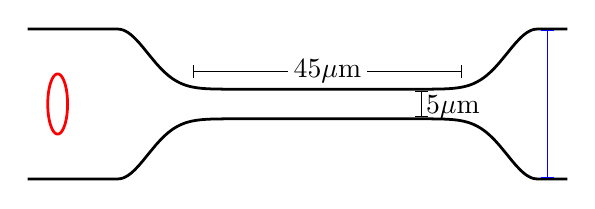 \begin{tikzpicture}[scale=1.0]

\begin{axis}[
  hide axis,
  axis equal image,
  xmin = -50,
  xmax = 40,
  ymin = -13,
  ymax = 13,
  xtick = \empty,
  ytick = \empty,
]


\addplot[black,line width=1pt] coordinates{
(1.0e+02,0.0e+00)
(1.0e+02,4.398e-01)
(1.0e+02,8.796e-01)
(1.0e+02,1.319e+00)
(1.0e+02,1.759e+00)
(1.0e+02,2.199e+00)
(1.0e+02,2.639e+00)
(1.0e+02,3.079e+00)
(1.0e+02,3.518e+00)
(10.0e+01,3.958e+00)
(10.0e+01,4.398e+00)
(9.999e+01,4.838e+00)
(9.999e+01,5.277e+00)
(9.998e+01,5.717e+00)
(9.996e+01,6.156e+00)
(9.992e+01,6.595e+00)
(9.987e+01,7.032e+00)
(9.98e+01,7.465e+00)
(9.968e+01,7.889e+00)
(9.952e+01,8.298e+00)
(9.931e+01,8.682e+00)
(9.904e+01,9.031e+00)
(9.873e+01,9.341e+00)
(9.838e+01,9.612e+00)
(9.801e+01,9.848e+00)
(9.762e+01,1.005e+01)
(9.722e+01,1.023e+01)
(9.681e+01,1.039e+01)
(9.64e+01,1.054e+01)
(9.598e+01,1.066e+01)
(9.555e+01,1.078e+01)
(9.512e+01,1.088e+01)
(9.469e+01,1.098e+01)
(9.426e+01,1.106e+01)
(9.383e+01,1.114e+01)
(9.34e+01,1.122e+01)
(9.296e+01,1.129e+01)
(9.253e+01,1.135e+01)
(9.209e+01,1.141e+01)
(9.166e+01,1.147e+01)
(9.122e+01,1.152e+01)
(9.078e+01,1.157e+01)
(9.034e+01,1.162e+01)
(8.991e+01,1.166e+01)
(8.947e+01,1.17e+01)
(8.903e+01,1.174e+01)
(8.859e+01,1.178e+01)
(8.816e+01,1.181e+01)
(8.772e+01,1.184e+01)
(8.728e+01,1.188e+01)
(8.684e+01,1.19e+01)
(8.64e+01,1.193e+01)
(8.596e+01,1.196e+01)
(8.552e+01,1.198e+01)
(8.508e+01,1.201e+01)
(8.464e+01,1.203e+01)
(8.42e+01,1.205e+01)
(8.377e+01,1.207e+01)
(8.332e+01,1.209e+01)
(8.289e+01,1.211e+01)
(8.245e+01,1.213e+01)
(8.201e+01,1.215e+01)
(8.157e+01,1.216e+01)
(8.113e+01,1.218e+01)
(8.069e+01,1.219e+01)
(8.025e+01,1.221e+01)
(7.981e+01,1.222e+01)
(7.937e+01,1.224e+01)
(7.893e+01,1.225e+01)
(7.849e+01,1.226e+01)
(7.805e+01,1.227e+01)
(7.761e+01,1.228e+01)
(7.717e+01,1.229e+01)
(7.673e+01,1.23e+01)
(7.629e+01,1.231e+01)
(7.585e+01,1.232e+01)
(7.541e+01,1.233e+01)
(7.497e+01,1.234e+01)
(7.453e+01,1.234e+01)
(7.409e+01,1.235e+01)
(7.365e+01,1.236e+01)
(7.321e+01,1.237e+01)
(7.277e+01,1.237e+01)
(7.234e+01,1.238e+01)
(7.189e+01,1.238e+01)
(7.146e+01,1.239e+01)
(7.102e+01,1.24e+01)
(7.058e+01,1.24e+01)
(7.014e+01,1.241e+01)
(6.97e+01,1.241e+01)
(6.926e+01,1.242e+01)
(6.882e+01,1.242e+01)
(6.838e+01,1.242e+01)
(6.794e+01,1.243e+01)
(6.75e+01,1.243e+01)
(6.706e+01,1.244e+01)
(6.662e+01,1.244e+01)
(6.618e+01,1.244e+01)
(6.574e+01,1.244e+01)
(6.53e+01,1.245e+01)
(6.486e+01,1.245e+01)
(6.442e+01,1.245e+01)
(6.398e+01,1.246e+01)
(6.354e+01,1.246e+01)
(6.31e+01,1.246e+01)
(6.266e+01,1.246e+01)
(6.222e+01,1.246e+01)
(6.178e+01,1.247e+01)
(6.134e+01,1.247e+01)
(6.09e+01,1.247e+01)
(6.046e+01,1.247e+01)
(6.002e+01,1.247e+01)
(5.958e+01,1.248e+01)
(5.914e+01,1.248e+01)
(5.87e+01,1.248e+01)
(5.826e+01,1.248e+01)
(5.782e+01,1.248e+01)
(5.738e+01,1.248e+01)
(5.694e+01,1.248e+01)
(5.65e+01,1.248e+01)
(5.606e+01,1.248e+01)
(5.562e+01,1.249e+01)
(5.518e+01,1.249e+01)
(5.474e+01,1.249e+01)
(5.43e+01,1.249e+01)
(5.386e+01,1.249e+01)
(5.343e+01,1.249e+01)
(5.298e+01,1.249e+01)
(5.255e+01,1.249e+01)
(5.21e+01,1.249e+01)
(5.167e+01,1.249e+01)
(5.123e+01,1.249e+01)
(5.079e+01,1.249e+01)
(5.035e+01,1.249e+01)
(4.991e+01,1.249e+01)
(4.947e+01,1.249e+01)
(4.903e+01,1.25e+01)
(4.859e+01,1.25e+01)
(4.815e+01,1.25e+01)
(4.771e+01,1.25e+01)
(4.727e+01,1.25e+01)
(4.683e+01,1.25e+01)
(4.639e+01,1.25e+01)
(4.595e+01,1.25e+01)
(4.551e+01,1.25e+01)
(4.507e+01,1.25e+01)
(4.463e+01,1.25e+01)
(4.419e+01,1.25e+01)
(4.375e+01,1.25e+01)
(4.331e+01,1.25e+01)
(4.287e+01,1.25e+01)
(4.243e+01,1.25e+01)
(4.199e+01,1.25e+01)
(4.155e+01,1.25e+01)
(4.111e+01,1.25e+01)
(4.067e+01,1.25e+01)
(4.023e+01,1.25e+01)
(3.979e+01,1.25e+01)
(3.935e+01,1.25e+01)
(3.891e+01,1.25e+01)
(3.847e+01,1.25e+01)
(3.803e+01,1.25e+01)
(3.759e+01,1.25e+01)
(3.715e+01,1.25e+01)
(3.671e+01,1.25e+01)
(3.627e+01,1.25e+01)
(3.583e+01,1.25e+01)
(3.539e+01,1.25e+01)
(3.495e+01,1.25e+01)
(3.452e+01,1.245e+01)
(3.409e+01,1.234e+01)
(3.369e+01,1.216e+01)
(3.331e+01,1.194e+01)
(3.295e+01,1.169e+01)
(3.261e+01,1.141e+01)
(3.228e+01,1.111e+01)
(3.197e+01,1.08e+01)
(3.167e+01,1.048e+01)
(3.137e+01,1.016e+01)
(3.109e+01,9.825e+00)
(3.08e+01,9.489e+00)
(3.052e+01,9.15e+00)
(3.025e+01,8.809e+00)
(2.997e+01,8.467e+00)
(2.969e+01,8.125e+00)
(2.941e+01,7.784e+00)
(2.913e+01,7.445e+00)
(2.885e+01,7.108e+00)
(2.857e+01,6.774e+00)
(2.827e+01,6.445e+00)
(2.798e+01,6.121e+00)
(2.767e+01,5.803e+00)
(2.736e+01,5.493e+00)
(2.704e+01,5.192e+00)
(2.671e+01,4.901e+00)
(2.637e+01,4.622e+00)
(2.602e+01,4.357e+00)
(2.566e+01,4.108e+00)
(2.528e+01,3.876e+00)
(2.49e+01,3.663e+00)
(2.45e+01,3.469e+00)
(2.41e+01,3.297e+00)
(2.369e+01,3.146e+00)
(2.327e+01,3.015e+00)
(2.284e+01,2.905e+00)
(2.241e+01,2.812e+00)
(2.198e+01,2.736e+00)
(2.154e+01,2.674e+00)
(2.111e+01,2.625e+00)
(2.067e+01,2.586e+00)
(2.023e+01,2.556e+00)
(1.979e+01,2.533e+00)
(1.935e+01,2.515e+00)
(1.891e+01,2.502e+00)
(1.847e+01,2.493e+00)
(1.803e+01,2.486e+00)
(1.759e+01,2.481e+00)
(1.715e+01,2.477e+00)
(1.671e+01,2.475e+00)
(1.627e+01,2.473e+00)
(1.583e+01,2.472e+00)
(1.539e+01,2.471e+00)
(1.495e+01,2.471e+00)
(1.451e+01,2.47e+00)
(1.407e+01,2.47e+00)
(1.363e+01,2.47e+00)
(1.319e+01,2.47e+00)
(1.275e+01,2.47e+00)
(1.231e+01,2.47e+00)
(1.187e+01,2.47e+00)
(1.143e+01,2.47e+00)
(1.099e+01,2.47e+00)
(1.056e+01,2.47e+00)
(1.012e+01,2.47e+00)
(9.675e+00,2.47e+00)
(9.235e+00,2.47e+00)
(8.796e+00,2.47e+00)
(8.356e+00,2.47e+00)
(7.916e+00,2.47e+00)
(7.476e+00,2.47e+00)
(7.037e+00,2.47e+00)
(6.597e+00,2.47e+00)
(6.157e+00,2.47e+00)
(5.717e+00,2.47e+00)
(5.277e+00,2.47e+00)
(4.838e+00,2.47e+00)
(4.398e+00,2.47e+00)
(3.958e+00,2.47e+00)
(3.518e+00,2.47e+00)
(3.079e+00,2.47e+00)
(2.639e+00,2.47e+00)
(2.199e+00,2.47e+00)
(1.759e+00,2.47e+00)
(1.319e+00,2.47e+00)
(8.796e-01,2.47e+00)
(4.398e-01,2.47e+00)
(-3.829e-14,2.47e+00)
(-4.398e-01,2.47e+00)
(-8.796e-01,2.47e+00)
(-1.319e+00,2.47e+00)
(-1.759e+00,2.47e+00)
(-2.199e+00,2.47e+00)
(-2.639e+00,2.47e+00)
(-3.079e+00,2.47e+00)
(-3.518e+00,2.47e+00)
(-3.958e+00,2.47e+00)
(-4.398e+00,2.47e+00)
(-4.838e+00,2.47e+00)
(-5.277e+00,2.47e+00)
(-5.717e+00,2.47e+00)
(-6.157e+00,2.47e+00)
(-6.597e+00,2.47e+00)
(-7.037e+00,2.47e+00)
(-7.476e+00,2.47e+00)
(-7.916e+00,2.47e+00)
(-8.356e+00,2.47e+00)
(-8.796e+00,2.47e+00)
(-9.235e+00,2.47e+00)
(-9.675e+00,2.47e+00)
(-1.012e+01,2.47e+00)
(-1.056e+01,2.47e+00)
(-1.099e+01,2.47e+00)
(-1.143e+01,2.47e+00)
(-1.187e+01,2.47e+00)
(-1.231e+01,2.47e+00)
(-1.275e+01,2.47e+00)
(-1.319e+01,2.47e+00)
(-1.363e+01,2.47e+00)
(-1.407e+01,2.47e+00)
(-1.451e+01,2.47e+00)
(-1.495e+01,2.471e+00)
(-1.539e+01,2.471e+00)
(-1.583e+01,2.472e+00)
(-1.627e+01,2.473e+00)
(-1.671e+01,2.475e+00)
(-1.715e+01,2.477e+00)
(-1.759e+01,2.481e+00)
(-1.803e+01,2.486e+00)
(-1.847e+01,2.493e+00)
(-1.891e+01,2.502e+00)
(-1.935e+01,2.515e+00)
(-1.979e+01,2.533e+00)
(-2.023e+01,2.556e+00)
(-2.067e+01,2.586e+00)
(-2.111e+01,2.625e+00)
(-2.154e+01,2.674e+00)
(-2.198e+01,2.736e+00)
(-2.241e+01,2.812e+00)
(-2.284e+01,2.905e+00)
(-2.327e+01,3.015e+00)
(-2.369e+01,3.146e+00)
(-2.41e+01,3.297e+00)
(-2.45e+01,3.469e+00)
(-2.49e+01,3.663e+00)
(-2.528e+01,3.876e+00)
(-2.566e+01,4.108e+00)
(-2.602e+01,4.357e+00)
(-2.637e+01,4.622e+00)
(-2.671e+01,4.901e+00)
(-2.704e+01,5.192e+00)
(-2.736e+01,5.493e+00)
(-2.767e+01,5.803e+00)
(-2.798e+01,6.121e+00)
(-2.827e+01,6.445e+00)
(-2.857e+01,6.774e+00)
(-2.885e+01,7.108e+00)
(-2.913e+01,7.445e+00)
(-2.941e+01,7.784e+00)
(-2.969e+01,8.125e+00)
(-2.997e+01,8.467e+00)
(-3.025e+01,8.809e+00)
(-3.052e+01,9.15e+00)
(-3.08e+01,9.489e+00)
(-3.109e+01,9.825e+00)
(-3.137e+01,1.016e+01)
(-3.167e+01,1.048e+01)
(-3.197e+01,1.08e+01)
(-3.228e+01,1.111e+01)
(-3.261e+01,1.141e+01)
(-3.295e+01,1.169e+01)
(-3.331e+01,1.194e+01)
(-3.369e+01,1.216e+01)
(-3.409e+01,1.234e+01)
(-3.452e+01,1.245e+01)
(-3.495e+01,1.25e+01)
(-3.539e+01,1.25e+01)
(-3.583e+01,1.25e+01)
(-3.627e+01,1.25e+01)
(-3.671e+01,1.25e+01)
(-3.715e+01,1.25e+01)
(-3.759e+01,1.25e+01)
(-3.803e+01,1.25e+01)
(-3.847e+01,1.25e+01)
(-3.891e+01,1.25e+01)
(-3.935e+01,1.25e+01)
(-3.979e+01,1.25e+01)
(-4.023e+01,1.25e+01)
(-4.067e+01,1.25e+01)
(-4.111e+01,1.25e+01)
(-4.155e+01,1.25e+01)
(-4.199e+01,1.25e+01)
(-4.243e+01,1.25e+01)
(-4.287e+01,1.25e+01)
(-4.331e+01,1.25e+01)
(-4.375e+01,1.25e+01)
(-4.419e+01,1.25e+01)
(-4.463e+01,1.25e+01)
(-4.507e+01,1.25e+01)
(-4.551e+01,1.25e+01)
(-4.595e+01,1.25e+01)
(-4.639e+01,1.25e+01)
(-4.683e+01,1.25e+01)
(-4.727e+01,1.25e+01)
(-4.771e+01,1.25e+01)
(-4.815e+01,1.25e+01)
(-4.859e+01,1.25e+01)
(-4.903e+01,1.25e+01)
(-4.947e+01,1.249e+01)
(-4.991e+01,1.249e+01)
(-5.035e+01,1.249e+01)
(-5.079e+01,1.249e+01)
(-5.123e+01,1.249e+01)
(-5.167e+01,1.249e+01)
(-5.21e+01,1.249e+01)
(-5.255e+01,1.249e+01)
(-5.298e+01,1.249e+01)
(-5.343e+01,1.249e+01)
(-5.386e+01,1.249e+01)
(-5.43e+01,1.249e+01)
(-5.474e+01,1.249e+01)
(-5.518e+01,1.249e+01)
(-5.562e+01,1.249e+01)
(-5.606e+01,1.248e+01)
(-5.65e+01,1.248e+01)
(-5.694e+01,1.248e+01)
(-5.738e+01,1.248e+01)
(-5.782e+01,1.248e+01)
(-5.826e+01,1.248e+01)
(-5.87e+01,1.248e+01)
(-5.914e+01,1.248e+01)
(-5.958e+01,1.248e+01)
(-6.002e+01,1.247e+01)
(-6.046e+01,1.247e+01)
(-6.09e+01,1.247e+01)
(-6.134e+01,1.247e+01)
(-6.178e+01,1.247e+01)
(-6.222e+01,1.246e+01)
(-6.266e+01,1.246e+01)
(-6.31e+01,1.246e+01)
(-6.354e+01,1.246e+01)
(-6.398e+01,1.246e+01)
(-6.442e+01,1.245e+01)
(-6.486e+01,1.245e+01)
(-6.53e+01,1.245e+01)
(-6.574e+01,1.244e+01)
(-6.618e+01,1.244e+01)
(-6.662e+01,1.244e+01)
(-6.706e+01,1.244e+01)
(-6.75e+01,1.243e+01)
(-6.794e+01,1.243e+01)
(-6.838e+01,1.242e+01)
(-6.882e+01,1.242e+01)
(-6.926e+01,1.242e+01)
(-6.97e+01,1.241e+01)
(-7.014e+01,1.241e+01)
(-7.058e+01,1.24e+01)
(-7.102e+01,1.24e+01)
(-7.146e+01,1.239e+01)
(-7.189e+01,1.238e+01)
(-7.234e+01,1.238e+01)
(-7.277e+01,1.237e+01)
(-7.321e+01,1.237e+01)
(-7.365e+01,1.236e+01)
(-7.409e+01,1.235e+01)
(-7.453e+01,1.234e+01)
(-7.497e+01,1.234e+01)
(-7.541e+01,1.233e+01)
(-7.585e+01,1.232e+01)
(-7.629e+01,1.231e+01)
(-7.673e+01,1.23e+01)
(-7.717e+01,1.229e+01)
(-7.761e+01,1.228e+01)
(-7.805e+01,1.227e+01)
(-7.849e+01,1.226e+01)
(-7.893e+01,1.225e+01)
(-7.937e+01,1.224e+01)
(-7.981e+01,1.222e+01)
(-8.025e+01,1.221e+01)
(-8.069e+01,1.219e+01)
(-8.113e+01,1.218e+01)
(-8.157e+01,1.216e+01)
(-8.201e+01,1.215e+01)
(-8.245e+01,1.213e+01)
(-8.289e+01,1.211e+01)
(-8.332e+01,1.209e+01)
(-8.377e+01,1.207e+01)
(-8.42e+01,1.205e+01)
(-8.464e+01,1.203e+01)
(-8.508e+01,1.201e+01)
(-8.552e+01,1.198e+01)
(-8.596e+01,1.196e+01)
(-8.64e+01,1.193e+01)
(-8.684e+01,1.19e+01)
(-8.728e+01,1.188e+01)
(-8.772e+01,1.184e+01)
(-8.816e+01,1.181e+01)
(-8.859e+01,1.178e+01)
(-8.903e+01,1.174e+01)
(-8.947e+01,1.17e+01)
(-8.991e+01,1.166e+01)
(-9.034e+01,1.162e+01)
(-9.078e+01,1.157e+01)
(-9.122e+01,1.152e+01)
(-9.166e+01,1.147e+01)
(-9.209e+01,1.141e+01)
(-9.253e+01,1.135e+01)
(-9.296e+01,1.129e+01)
(-9.34e+01,1.122e+01)
(-9.383e+01,1.114e+01)
(-9.426e+01,1.106e+01)
(-9.469e+01,1.098e+01)
(-9.512e+01,1.088e+01)
(-9.555e+01,1.078e+01)
(-9.598e+01,1.066e+01)
(-9.64e+01,1.054e+01)
(-9.681e+01,1.039e+01)
(-9.722e+01,1.023e+01)
(-9.762e+01,1.005e+01)
(-9.801e+01,9.848e+00)
(-9.838e+01,9.612e+00)
(-9.873e+01,9.341e+00)
(-9.904e+01,9.031e+00)
(-9.931e+01,8.682e+00)
(-9.952e+01,8.298e+00)
(-9.968e+01,7.889e+00)
(-9.98e+01,7.465e+00)
(-9.987e+01,7.032e+00)
(-9.992e+01,6.595e+00)
(-9.996e+01,6.156e+00)
(-9.998e+01,5.717e+00)
(-9.999e+01,5.277e+00)
(-9.999e+01,4.838e+00)
(-10.0e+01,4.398e+00)
(-10.0e+01,3.958e+00)
(-1.0e+02,3.518e+00)
(-1.0e+02,3.079e+00)
(-1.0e+02,2.639e+00)
(-1.0e+02,2.199e+00)
(-1.0e+02,1.759e+00)
(-1.0e+02,1.319e+00)
(-1.0e+02,8.796e-01)
(-1.0e+02,4.398e-01)
(-1.0e+02,-4.02e-15)
(-1.0e+02,-4.398e-01)
(-1.0e+02,-8.796e-01)
(-1.0e+02,-1.319e+00)
(-1.0e+02,-1.759e+00)
(-1.0e+02,-2.199e+00)
(-1.0e+02,-2.639e+00)
(-1.0e+02,-3.079e+00)
(-1.0e+02,-3.518e+00)
(-10.0e+01,-3.958e+00)
(-10.0e+01,-4.398e+00)
(-9.999e+01,-4.838e+00)
(-9.999e+01,-5.277e+00)
(-9.998e+01,-5.717e+00)
(-9.996e+01,-6.156e+00)
(-9.992e+01,-6.595e+00)
(-9.987e+01,-7.032e+00)
(-9.98e+01,-7.465e+00)
(-9.968e+01,-7.889e+00)
(-9.952e+01,-8.298e+00)
(-9.931e+01,-8.682e+00)
(-9.904e+01,-9.031e+00)
(-9.873e+01,-9.341e+00)
(-9.838e+01,-9.612e+00)
(-9.801e+01,-9.848e+00)
(-9.762e+01,-1.005e+01)
(-9.722e+01,-1.023e+01)
(-9.681e+01,-1.039e+01)
(-9.64e+01,-1.054e+01)
(-9.598e+01,-1.066e+01)
(-9.555e+01,-1.078e+01)
(-9.512e+01,-1.088e+01)
(-9.469e+01,-1.098e+01)
(-9.426e+01,-1.106e+01)
(-9.383e+01,-1.114e+01)
(-9.34e+01,-1.122e+01)
(-9.296e+01,-1.129e+01)
(-9.253e+01,-1.135e+01)
(-9.209e+01,-1.141e+01)
(-9.166e+01,-1.147e+01)
(-9.122e+01,-1.152e+01)
(-9.078e+01,-1.157e+01)
(-9.034e+01,-1.162e+01)
(-8.991e+01,-1.166e+01)
(-8.947e+01,-1.17e+01)
(-8.903e+01,-1.174e+01)
(-8.859e+01,-1.178e+01)
(-8.816e+01,-1.181e+01)
(-8.772e+01,-1.184e+01)
(-8.728e+01,-1.188e+01)
(-8.684e+01,-1.19e+01)
(-8.64e+01,-1.193e+01)
(-8.596e+01,-1.196e+01)
(-8.552e+01,-1.198e+01)
(-8.508e+01,-1.201e+01)
(-8.464e+01,-1.203e+01)
(-8.42e+01,-1.205e+01)
(-8.377e+01,-1.207e+01)
(-8.332e+01,-1.209e+01)
(-8.289e+01,-1.211e+01)
(-8.245e+01,-1.213e+01)
(-8.201e+01,-1.215e+01)
(-8.157e+01,-1.216e+01)
(-8.113e+01,-1.218e+01)
(-8.069e+01,-1.219e+01)
(-8.025e+01,-1.221e+01)
(-7.981e+01,-1.222e+01)
(-7.937e+01,-1.224e+01)
(-7.893e+01,-1.225e+01)
(-7.849e+01,-1.226e+01)
(-7.805e+01,-1.227e+01)
(-7.761e+01,-1.228e+01)
(-7.717e+01,-1.229e+01)
(-7.673e+01,-1.23e+01)
(-7.629e+01,-1.231e+01)
(-7.585e+01,-1.232e+01)
(-7.541e+01,-1.233e+01)
(-7.497e+01,-1.234e+01)
(-7.453e+01,-1.234e+01)
(-7.409e+01,-1.235e+01)
(-7.365e+01,-1.236e+01)
(-7.321e+01,-1.237e+01)
(-7.277e+01,-1.237e+01)
(-7.234e+01,-1.238e+01)
(-7.189e+01,-1.238e+01)
(-7.146e+01,-1.239e+01)
(-7.102e+01,-1.24e+01)
(-7.058e+01,-1.24e+01)
(-7.014e+01,-1.241e+01)
(-6.97e+01,-1.241e+01)
(-6.926e+01,-1.242e+01)
(-6.882e+01,-1.242e+01)
(-6.838e+01,-1.242e+01)
(-6.794e+01,-1.243e+01)
(-6.75e+01,-1.243e+01)
(-6.706e+01,-1.244e+01)
(-6.662e+01,-1.244e+01)
(-6.618e+01,-1.244e+01)
(-6.574e+01,-1.244e+01)
(-6.53e+01,-1.245e+01)
(-6.486e+01,-1.245e+01)
(-6.442e+01,-1.245e+01)
(-6.398e+01,-1.246e+01)
(-6.354e+01,-1.246e+01)
(-6.31e+01,-1.246e+01)
(-6.266e+01,-1.246e+01)
(-6.222e+01,-1.246e+01)
(-6.178e+01,-1.247e+01)
(-6.134e+01,-1.247e+01)
(-6.09e+01,-1.247e+01)
(-6.046e+01,-1.247e+01)
(-6.002e+01,-1.247e+01)
(-5.958e+01,-1.248e+01)
(-5.914e+01,-1.248e+01)
(-5.87e+01,-1.248e+01)
(-5.826e+01,-1.248e+01)
(-5.782e+01,-1.248e+01)
(-5.738e+01,-1.248e+01)
(-5.694e+01,-1.248e+01)
(-5.65e+01,-1.248e+01)
(-5.606e+01,-1.248e+01)
(-5.562e+01,-1.249e+01)
(-5.518e+01,-1.249e+01)
(-5.474e+01,-1.249e+01)
(-5.43e+01,-1.249e+01)
(-5.386e+01,-1.249e+01)
(-5.343e+01,-1.249e+01)
(-5.298e+01,-1.249e+01)
(-5.255e+01,-1.249e+01)
(-5.21e+01,-1.249e+01)
(-5.167e+01,-1.249e+01)
(-5.123e+01,-1.249e+01)
(-5.079e+01,-1.249e+01)
(-5.035e+01,-1.249e+01)
(-4.991e+01,-1.249e+01)
(-4.947e+01,-1.249e+01)
(-4.903e+01,-1.25e+01)
(-4.859e+01,-1.25e+01)
(-4.815e+01,-1.25e+01)
(-4.771e+01,-1.25e+01)
(-4.727e+01,-1.25e+01)
(-4.683e+01,-1.25e+01)
(-4.639e+01,-1.25e+01)
(-4.595e+01,-1.25e+01)
(-4.551e+01,-1.25e+01)
(-4.507e+01,-1.25e+01)
(-4.463e+01,-1.25e+01)
(-4.419e+01,-1.25e+01)
(-4.375e+01,-1.25e+01)
(-4.331e+01,-1.25e+01)
(-4.287e+01,-1.25e+01)
(-4.243e+01,-1.25e+01)
(-4.199e+01,-1.25e+01)
(-4.155e+01,-1.25e+01)
(-4.111e+01,-1.25e+01)
(-4.067e+01,-1.25e+01)
(-4.023e+01,-1.25e+01)
(-3.979e+01,-1.25e+01)
(-3.935e+01,-1.25e+01)
(-3.891e+01,-1.25e+01)
(-3.847e+01,-1.25e+01)
(-3.803e+01,-1.25e+01)
(-3.759e+01,-1.25e+01)
(-3.715e+01,-1.25e+01)
(-3.671e+01,-1.25e+01)
(-3.627e+01,-1.25e+01)
(-3.583e+01,-1.25e+01)
(-3.539e+01,-1.25e+01)
(-3.495e+01,-1.25e+01)
(-3.452e+01,-1.245e+01)
(-3.409e+01,-1.234e+01)
(-3.369e+01,-1.216e+01)
(-3.331e+01,-1.194e+01)
(-3.295e+01,-1.169e+01)
(-3.261e+01,-1.141e+01)
(-3.228e+01,-1.111e+01)
(-3.197e+01,-1.08e+01)
(-3.167e+01,-1.048e+01)
(-3.137e+01,-1.016e+01)
(-3.109e+01,-9.825e+00)
(-3.08e+01,-9.489e+00)
(-3.052e+01,-9.15e+00)
(-3.025e+01,-8.809e+00)
(-2.997e+01,-8.467e+00)
(-2.969e+01,-8.125e+00)
(-2.941e+01,-7.784e+00)
(-2.913e+01,-7.445e+00)
(-2.885e+01,-7.108e+00)
(-2.857e+01,-6.774e+00)
(-2.827e+01,-6.445e+00)
(-2.798e+01,-6.121e+00)
(-2.767e+01,-5.803e+00)
(-2.736e+01,-5.493e+00)
(-2.704e+01,-5.192e+00)
(-2.671e+01,-4.901e+00)
(-2.637e+01,-4.622e+00)
(-2.602e+01,-4.357e+00)
(-2.566e+01,-4.108e+00)
(-2.528e+01,-3.876e+00)
(-2.49e+01,-3.663e+00)
(-2.45e+01,-3.469e+00)
(-2.41e+01,-3.297e+00)
(-2.369e+01,-3.146e+00)
(-2.327e+01,-3.015e+00)
(-2.284e+01,-2.905e+00)
(-2.241e+01,-2.812e+00)
(-2.198e+01,-2.736e+00)
(-2.154e+01,-2.674e+00)
(-2.111e+01,-2.625e+00)
(-2.067e+01,-2.586e+00)
(-2.023e+01,-2.556e+00)
(-1.979e+01,-2.533e+00)
(-1.935e+01,-2.515e+00)
(-1.891e+01,-2.502e+00)
(-1.847e+01,-2.493e+00)
(-1.803e+01,-2.486e+00)
(-1.759e+01,-2.481e+00)
(-1.715e+01,-2.477e+00)
(-1.671e+01,-2.475e+00)
(-1.627e+01,-2.473e+00)
(-1.583e+01,-2.472e+00)
(-1.539e+01,-2.471e+00)
(-1.495e+01,-2.471e+00)
(-1.451e+01,-2.47e+00)
(-1.407e+01,-2.47e+00)
(-1.363e+01,-2.47e+00)
(-1.319e+01,-2.47e+00)
(-1.275e+01,-2.47e+00)
(-1.231e+01,-2.47e+00)
(-1.187e+01,-2.47e+00)
(-1.143e+01,-2.47e+00)
(-1.099e+01,-2.47e+00)
(-1.056e+01,-2.47e+00)
(-1.012e+01,-2.47e+00)
(-9.675e+00,-2.47e+00)
(-9.235e+00,-2.47e+00)
(-8.796e+00,-2.47e+00)
(-8.356e+00,-2.47e+00)
(-7.916e+00,-2.47e+00)
(-7.476e+00,-2.47e+00)
(-7.037e+00,-2.47e+00)
(-6.597e+00,-2.47e+00)
(-6.157e+00,-2.47e+00)
(-5.717e+00,-2.47e+00)
(-5.277e+00,-2.47e+00)
(-4.838e+00,-2.47e+00)
(-4.398e+00,-2.47e+00)
(-3.958e+00,-2.47e+00)
(-3.518e+00,-2.47e+00)
(-3.079e+00,-2.47e+00)
(-2.639e+00,-2.47e+00)
(-2.199e+00,-2.47e+00)
(-1.759e+00,-2.47e+00)
(-1.319e+00,-2.47e+00)
(-8.796e-01,-2.47e+00)
(-4.398e-01,-2.47e+00)
(7.045e-14,-2.47e+00)
(4.398e-01,-2.47e+00)
(8.796e-01,-2.47e+00)
(1.319e+00,-2.47e+00)
(1.759e+00,-2.47e+00)
(2.199e+00,-2.47e+00)
(2.639e+00,-2.47e+00)
(3.079e+00,-2.47e+00)
(3.518e+00,-2.47e+00)
(3.958e+00,-2.47e+00)
(4.398e+00,-2.47e+00)
(4.838e+00,-2.47e+00)
(5.277e+00,-2.47e+00)
(5.717e+00,-2.47e+00)
(6.157e+00,-2.47e+00)
(6.597e+00,-2.47e+00)
(7.037e+00,-2.47e+00)
(7.476e+00,-2.47e+00)
(7.916e+00,-2.47e+00)
(8.356e+00,-2.47e+00)
(8.796e+00,-2.47e+00)
(9.235e+00,-2.47e+00)
(9.675e+00,-2.47e+00)
(1.012e+01,-2.47e+00)
(1.056e+01,-2.47e+00)
(1.099e+01,-2.47e+00)
(1.143e+01,-2.47e+00)
(1.187e+01,-2.47e+00)
(1.231e+01,-2.47e+00)
(1.275e+01,-2.47e+00)
(1.319e+01,-2.47e+00)
(1.363e+01,-2.47e+00)
(1.407e+01,-2.47e+00)
(1.451e+01,-2.47e+00)
(1.495e+01,-2.471e+00)
(1.539e+01,-2.471e+00)
(1.583e+01,-2.472e+00)
(1.627e+01,-2.473e+00)
(1.671e+01,-2.475e+00)
(1.715e+01,-2.477e+00)
(1.759e+01,-2.481e+00)
(1.803e+01,-2.486e+00)
(1.847e+01,-2.493e+00)
(1.891e+01,-2.502e+00)
(1.935e+01,-2.515e+00)
(1.979e+01,-2.533e+00)
(2.023e+01,-2.556e+00)
(2.067e+01,-2.586e+00)
(2.111e+01,-2.625e+00)
(2.154e+01,-2.674e+00)
(2.198e+01,-2.736e+00)
(2.241e+01,-2.812e+00)
(2.284e+01,-2.905e+00)
(2.327e+01,-3.015e+00)
(2.369e+01,-3.146e+00)
(2.41e+01,-3.297e+00)
(2.45e+01,-3.469e+00)
(2.49e+01,-3.663e+00)
(2.528e+01,-3.876e+00)
(2.566e+01,-4.108e+00)
(2.602e+01,-4.357e+00)
(2.637e+01,-4.622e+00)
(2.671e+01,-4.901e+00)
(2.704e+01,-5.192e+00)
(2.736e+01,-5.493e+00)
(2.767e+01,-5.803e+00)
(2.798e+01,-6.121e+00)
(2.827e+01,-6.445e+00)
(2.857e+01,-6.774e+00)
(2.885e+01,-7.108e+00)
(2.913e+01,-7.445e+00)
(2.941e+01,-7.784e+00)
(2.969e+01,-8.125e+00)
(2.997e+01,-8.467e+00)
(3.025e+01,-8.809e+00)
(3.052e+01,-9.15e+00)
(3.08e+01,-9.489e+00)
(3.109e+01,-9.825e+00)
(3.137e+01,-1.016e+01)
(3.167e+01,-1.048e+01)
(3.197e+01,-1.08e+01)
(3.228e+01,-1.111e+01)
(3.261e+01,-1.141e+01)
(3.295e+01,-1.169e+01)
(3.331e+01,-1.194e+01)
(3.369e+01,-1.216e+01)
(3.409e+01,-1.234e+01)
(3.452e+01,-1.245e+01)
(3.495e+01,-1.25e+01)
(3.539e+01,-1.25e+01)
(3.583e+01,-1.25e+01)
(3.627e+01,-1.25e+01)
(3.671e+01,-1.25e+01)
(3.715e+01,-1.25e+01)
(3.759e+01,-1.25e+01)
(3.803e+01,-1.25e+01)
(3.847e+01,-1.25e+01)
(3.891e+01,-1.25e+01)
(3.935e+01,-1.25e+01)
(3.979e+01,-1.25e+01)
(4.023e+01,-1.25e+01)
(4.067e+01,-1.25e+01)
(4.111e+01,-1.25e+01)
(4.155e+01,-1.25e+01)
(4.199e+01,-1.25e+01)
(4.243e+01,-1.25e+01)
(4.287e+01,-1.25e+01)
(4.331e+01,-1.25e+01)
(4.375e+01,-1.25e+01)
(4.419e+01,-1.25e+01)
(4.463e+01,-1.25e+01)
(4.507e+01,-1.25e+01)
(4.551e+01,-1.25e+01)
(4.595e+01,-1.25e+01)
(4.639e+01,-1.25e+01)
(4.683e+01,-1.25e+01)
(4.727e+01,-1.25e+01)
(4.771e+01,-1.25e+01)
(4.815e+01,-1.25e+01)
(4.859e+01,-1.25e+01)
(4.903e+01,-1.25e+01)
(4.947e+01,-1.249e+01)
(4.991e+01,-1.249e+01)
(5.035e+01,-1.249e+01)
(5.079e+01,-1.249e+01)
(5.123e+01,-1.249e+01)
(5.167e+01,-1.249e+01)
(5.21e+01,-1.249e+01)
(5.255e+01,-1.249e+01)
(5.298e+01,-1.249e+01)
(5.343e+01,-1.249e+01)
(5.386e+01,-1.249e+01)
(5.43e+01,-1.249e+01)
(5.474e+01,-1.249e+01)
(5.518e+01,-1.249e+01)
(5.562e+01,-1.249e+01)
(5.606e+01,-1.248e+01)
(5.65e+01,-1.248e+01)
(5.694e+01,-1.248e+01)
(5.738e+01,-1.248e+01)
(5.782e+01,-1.248e+01)
(5.826e+01,-1.248e+01)
(5.87e+01,-1.248e+01)
(5.914e+01,-1.248e+01)
(5.958e+01,-1.248e+01)
(6.002e+01,-1.247e+01)
(6.046e+01,-1.247e+01)
(6.09e+01,-1.247e+01)
(6.134e+01,-1.247e+01)
(6.178e+01,-1.247e+01)
(6.222e+01,-1.246e+01)
(6.266e+01,-1.246e+01)
(6.31e+01,-1.246e+01)
(6.354e+01,-1.246e+01)
(6.398e+01,-1.246e+01)
(6.442e+01,-1.245e+01)
(6.486e+01,-1.245e+01)
(6.53e+01,-1.245e+01)
(6.574e+01,-1.244e+01)
(6.618e+01,-1.244e+01)
(6.662e+01,-1.244e+01)
(6.706e+01,-1.244e+01)
(6.75e+01,-1.243e+01)
(6.794e+01,-1.243e+01)
(6.838e+01,-1.242e+01)
(6.882e+01,-1.242e+01)
(6.926e+01,-1.242e+01)
(6.97e+01,-1.241e+01)
(7.014e+01,-1.241e+01)
(7.058e+01,-1.24e+01)
(7.102e+01,-1.24e+01)
(7.146e+01,-1.239e+01)
(7.189e+01,-1.238e+01)
(7.234e+01,-1.238e+01)
(7.277e+01,-1.237e+01)
(7.321e+01,-1.237e+01)
(7.365e+01,-1.236e+01)
(7.409e+01,-1.235e+01)
(7.453e+01,-1.234e+01)
(7.497e+01,-1.234e+01)
(7.541e+01,-1.233e+01)
(7.585e+01,-1.232e+01)
(7.629e+01,-1.231e+01)
(7.673e+01,-1.23e+01)
(7.717e+01,-1.229e+01)
(7.761e+01,-1.228e+01)
(7.805e+01,-1.227e+01)
(7.849e+01,-1.226e+01)
(7.893e+01,-1.225e+01)
(7.937e+01,-1.224e+01)
(7.981e+01,-1.222e+01)
(8.025e+01,-1.221e+01)
(8.069e+01,-1.219e+01)
(8.113e+01,-1.218e+01)
(8.157e+01,-1.216e+01)
(8.201e+01,-1.215e+01)
(8.245e+01,-1.213e+01)
(8.289e+01,-1.211e+01)
(8.332e+01,-1.209e+01)
(8.377e+01,-1.207e+01)
(8.42e+01,-1.205e+01)
(8.464e+01,-1.203e+01)
(8.508e+01,-1.201e+01)
(8.552e+01,-1.198e+01)
(8.596e+01,-1.196e+01)
(8.64e+01,-1.193e+01)
(8.684e+01,-1.19e+01)
(8.728e+01,-1.188e+01)
(8.772e+01,-1.184e+01)
(8.816e+01,-1.181e+01)
(8.859e+01,-1.178e+01)
(8.903e+01,-1.174e+01)
(8.947e+01,-1.17e+01)
(8.991e+01,-1.166e+01)
(9.034e+01,-1.162e+01)
(9.078e+01,-1.157e+01)
(9.122e+01,-1.152e+01)
(9.166e+01,-1.147e+01)
(9.209e+01,-1.141e+01)
(9.253e+01,-1.135e+01)
(9.296e+01,-1.129e+01)
(9.34e+01,-1.122e+01)
(9.383e+01,-1.114e+01)
(9.426e+01,-1.106e+01)
(9.469e+01,-1.098e+01)
(9.512e+01,-1.088e+01)
(9.555e+01,-1.078e+01)
(9.598e+01,-1.066e+01)
(9.64e+01,-1.054e+01)
(9.681e+01,-1.039e+01)
(9.722e+01,-1.023e+01)
(9.762e+01,-1.005e+01)
(9.801e+01,-9.848e+00)
(9.838e+01,-9.612e+00)
(9.873e+01,-9.341e+00)
(9.904e+01,-9.031e+00)
(9.931e+01,-8.682e+00)
(9.952e+01,-8.298e+00)
(9.968e+01,-7.889e+00)
(9.98e+01,-7.465e+00)
(9.987e+01,-7.032e+00)
(9.992e+01,-6.595e+00)
(9.996e+01,-6.156e+00)
(9.998e+01,-5.717e+00)
(9.999e+01,-5.277e+00)
(9.999e+01,-4.838e+00)
(10.0e+01,-4.398e+00)
(10.0e+01,-3.958e+00)
(1.0e+02,-3.518e+00)
(1.0e+02,-3.079e+00)
(1.0e+02,-2.639e+00)
(1.0e+02,-2.199e+00)
(1.0e+02,-1.759e+00)
(1.0e+02,-1.319e+00)
(1.0e+02,-8.796e-01)
(1.0e+02,-4.398e-01)
};

\addplot[red,line width=1pt] coordinates{
(-4.5e+01,5.015e+00)
(-4.505e+01,5.012e+00)
(-4.511e+01,5.004e+00)
(-4.516e+01,4.991e+00)
(-4.522e+01,4.972e+00)
(-4.527e+01,4.948e+00)
(-4.532e+01,4.918e+00)
(-4.538e+01,4.884e+00)
(-4.543e+01,4.844e+00)
(-4.548e+01,4.799e+00)
(-4.553e+01,4.749e+00)
(-4.558e+01,4.693e+00)
(-4.563e+01,4.633e+00)
(-4.568e+01,4.568e+00)
(-4.573e+01,4.498e+00)
(-4.578e+01,4.423e+00)
(-4.583e+01,4.343e+00)
(-4.587e+01,4.259e+00)
(-4.592e+01,4.17e+00)
(-4.596e+01,4.076e+00)
(-4.601e+01,3.978e+00)
(-4.605e+01,3.877e+00)
(-4.609e+01,3.77e+00)
(-4.613e+01,3.66e+00)
(-4.617e+01,3.546e+00)
(-4.621e+01,3.428e+00)
(-4.624e+01,3.307e+00)
(-4.628e+01,3.181e+00)
(-4.631e+01,3.053e+00)
(-4.634e+01,2.921e+00)
(-4.638e+01,2.786e+00)
(-4.641e+01,2.648e+00)
(-4.643e+01,2.507e+00)
(-4.646e+01,2.364e+00)
(-4.648e+01,2.218e+00)
(-4.651e+01,2.07e+00)
(-4.653e+01,1.919e+00)
(-4.655e+01,1.766e+00)
(-4.657e+01,1.612e+00)
(-4.658e+01,1.456e+00)
(-4.66e+01,1.298e+00)
(-4.661e+01,1.139e+00)
(-4.662e+01,9.783e-01)
(-4.663e+01,8.169e-01)
(-4.664e+01,6.546e-01)
(-4.665e+01,4.915e-01)
(-4.665e+01,3.28e-01)
(-4.665e+01,1.641e-01)
(-4.665e+01,4.083e-16)
(-4.665e+01,-1.641e-01)
(-4.665e+01,-3.28e-01)
(-4.665e+01,-4.915e-01)
(-4.664e+01,-6.546e-01)
(-4.663e+01,-8.169e-01)
(-4.662e+01,-9.783e-01)
(-4.661e+01,-1.139e+00)
(-4.66e+01,-1.298e+00)
(-4.658e+01,-1.456e+00)
(-4.657e+01,-1.612e+00)
(-4.655e+01,-1.766e+00)
(-4.653e+01,-1.919e+00)
(-4.651e+01,-2.07e+00)
(-4.648e+01,-2.218e+00)
(-4.646e+01,-2.364e+00)
(-4.643e+01,-2.507e+00)
(-4.641e+01,-2.648e+00)
(-4.638e+01,-2.786e+00)
(-4.634e+01,-2.921e+00)
(-4.631e+01,-3.053e+00)
(-4.628e+01,-3.181e+00)
(-4.624e+01,-3.307e+00)
(-4.621e+01,-3.428e+00)
(-4.617e+01,-3.546e+00)
(-4.613e+01,-3.66e+00)
(-4.609e+01,-3.77e+00)
(-4.605e+01,-3.877e+00)
(-4.601e+01,-3.978e+00)
(-4.596e+01,-4.076e+00)
(-4.592e+01,-4.17e+00)
(-4.587e+01,-4.259e+00)
(-4.583e+01,-4.343e+00)
(-4.578e+01,-4.423e+00)
(-4.573e+01,-4.498e+00)
(-4.568e+01,-4.568e+00)
(-4.563e+01,-4.633e+00)
(-4.558e+01,-4.693e+00)
(-4.553e+01,-4.749e+00)
(-4.548e+01,-4.799e+00)
(-4.543e+01,-4.844e+00)
(-4.538e+01,-4.884e+00)
(-4.532e+01,-4.918e+00)
(-4.527e+01,-4.948e+00)
(-4.522e+01,-4.972e+00)
(-4.516e+01,-4.991e+00)
(-4.511e+01,-5.004e+00)
(-4.505e+01,-5.012e+00)
(-4.5e+01,-5.015e+00)
(-4.495e+01,-5.012e+00)
(-4.489e+01,-5.004e+00)
(-4.484e+01,-4.991e+00)
(-4.478e+01,-4.972e+00)
(-4.473e+01,-4.948e+00)
(-4.468e+01,-4.918e+00)
(-4.462e+01,-4.884e+00)
(-4.457e+01,-4.844e+00)
(-4.452e+01,-4.799e+00)
(-4.447e+01,-4.749e+00)
(-4.442e+01,-4.693e+00)
(-4.437e+01,-4.633e+00)
(-4.432e+01,-4.568e+00)
(-4.427e+01,-4.498e+00)
(-4.422e+01,-4.423e+00)
(-4.417e+01,-4.343e+00)
(-4.413e+01,-4.259e+00)
(-4.408e+01,-4.17e+00)
(-4.404e+01,-4.076e+00)
(-4.399e+01,-3.978e+00)
(-4.395e+01,-3.877e+00)
(-4.391e+01,-3.77e+00)
(-4.387e+01,-3.66e+00)
(-4.383e+01,-3.546e+00)
(-4.379e+01,-3.428e+00)
(-4.376e+01,-3.307e+00)
(-4.372e+01,-3.181e+00)
(-4.369e+01,-3.053e+00)
(-4.366e+01,-2.921e+00)
(-4.362e+01,-2.786e+00)
(-4.359e+01,-2.648e+00)
(-4.357e+01,-2.507e+00)
(-4.354e+01,-2.364e+00)
(-4.352e+01,-2.218e+00)
(-4.349e+01,-2.07e+00)
(-4.347e+01,-1.919e+00)
(-4.345e+01,-1.766e+00)
(-4.343e+01,-1.612e+00)
(-4.342e+01,-1.456e+00)
(-4.34e+01,-1.298e+00)
(-4.339e+01,-1.139e+00)
(-4.338e+01,-9.783e-01)
(-4.337e+01,-8.169e-01)
(-4.336e+01,-6.546e-01)
(-4.335e+01,-4.915e-01)
(-4.335e+01,-3.28e-01)
(-4.335e+01,-1.641e-01)
(-4.335e+01,-1.022e-15)
(-4.335e+01,1.641e-01)
(-4.335e+01,3.28e-01)
(-4.335e+01,4.915e-01)
(-4.336e+01,6.546e-01)
(-4.337e+01,8.169e-01)
(-4.338e+01,9.783e-01)
(-4.339e+01,1.139e+00)
(-4.34e+01,1.298e+00)
(-4.342e+01,1.456e+00)
(-4.343e+01,1.612e+00)
(-4.345e+01,1.766e+00)
(-4.347e+01,1.919e+00)
(-4.349e+01,2.07e+00)
(-4.352e+01,2.218e+00)
(-4.354e+01,2.364e+00)
(-4.357e+01,2.507e+00)
(-4.359e+01,2.648e+00)
(-4.362e+01,2.786e+00)
(-4.366e+01,2.921e+00)
(-4.369e+01,3.053e+00)
(-4.372e+01,3.181e+00)
(-4.376e+01,3.307e+00)
(-4.379e+01,3.428e+00)
(-4.383e+01,3.546e+00)
(-4.387e+01,3.66e+00)
(-4.391e+01,3.77e+00)
(-4.395e+01,3.877e+00)
(-4.399e+01,3.978e+00)
(-4.404e+01,4.076e+00)
(-4.408e+01,4.17e+00)
(-4.413e+01,4.259e+00)
(-4.417e+01,4.343e+00)
(-4.422e+01,4.423e+00)
(-4.427e+01,4.498e+00)
(-4.432e+01,4.568e+00)
(-4.437e+01,4.633e+00)
(-4.442e+01,4.693e+00)
(-4.447e+01,4.749e+00)
(-4.452e+01,4.799e+00)
(-4.457e+01,4.844e+00)
(-4.462e+01,4.884e+00)
(-4.468e+01,4.918e+00)
(-4.473e+01,4.948e+00)
(-4.478e+01,4.972e+00)
(-4.484e+01,4.991e+00)
(-4.489e+01,5.004e+00)
(-4.495e+01,5.012e+00)
(-4.5e+01,5.015e+00)
};

%\addplot[blue,line width=1pt] coordinates{
%  (0,-2.5)
%  (0,2.5)
%};

\end{axis}

% length of the constriction
\draw[|-] (2.095,1.4) -- (3.807-0.5,1.4);
\draw[-|] (3.807+0.5,1.4) -- (5.518,1.4);
\node at (3.807,1.4) {45$\mu$m};

% diameter of the constriction
\draw[|-|] (5,0.82) -- (5,1.161);
\node at (5.4,0.95) {5$\mu$m};

% diameter of the channel exit
\draw[|-|,blue] (6.6,0.055) -- (6.6,1.925);



\end{tikzpicture}
